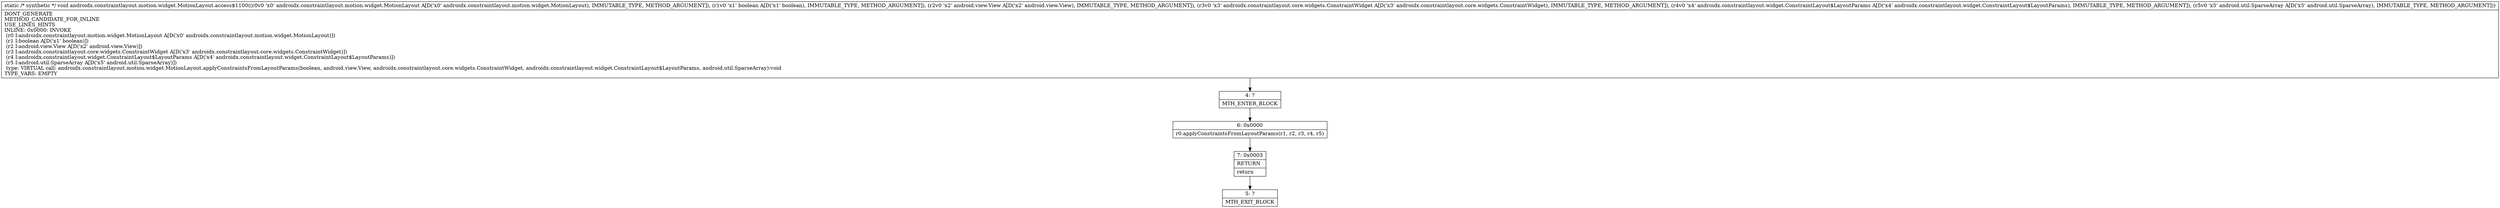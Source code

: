 digraph "CFG forandroidx.constraintlayout.motion.widget.MotionLayout.access$1100(Landroidx\/constraintlayout\/motion\/widget\/MotionLayout;ZLandroid\/view\/View;Landroidx\/constraintlayout\/core\/widgets\/ConstraintWidget;Landroidx\/constraintlayout\/widget\/ConstraintLayout$LayoutParams;Landroid\/util\/SparseArray;)V" {
Node_4 [shape=record,label="{4\:\ ?|MTH_ENTER_BLOCK\l}"];
Node_6 [shape=record,label="{6\:\ 0x0000|r0.applyConstraintsFromLayoutParams(r1, r2, r3, r4, r5)\l}"];
Node_7 [shape=record,label="{7\:\ 0x0003|RETURN\l|return\l}"];
Node_5 [shape=record,label="{5\:\ ?|MTH_EXIT_BLOCK\l}"];
MethodNode[shape=record,label="{static \/* synthetic *\/ void androidx.constraintlayout.motion.widget.MotionLayout.access$1100((r0v0 'x0' androidx.constraintlayout.motion.widget.MotionLayout A[D('x0' androidx.constraintlayout.motion.widget.MotionLayout), IMMUTABLE_TYPE, METHOD_ARGUMENT]), (r1v0 'x1' boolean A[D('x1' boolean), IMMUTABLE_TYPE, METHOD_ARGUMENT]), (r2v0 'x2' android.view.View A[D('x2' android.view.View), IMMUTABLE_TYPE, METHOD_ARGUMENT]), (r3v0 'x3' androidx.constraintlayout.core.widgets.ConstraintWidget A[D('x3' androidx.constraintlayout.core.widgets.ConstraintWidget), IMMUTABLE_TYPE, METHOD_ARGUMENT]), (r4v0 'x4' androidx.constraintlayout.widget.ConstraintLayout$LayoutParams A[D('x4' androidx.constraintlayout.widget.ConstraintLayout$LayoutParams), IMMUTABLE_TYPE, METHOD_ARGUMENT]), (r5v0 'x5' android.util.SparseArray A[D('x5' android.util.SparseArray), IMMUTABLE_TYPE, METHOD_ARGUMENT]))  | DONT_GENERATE\lMETHOD_CANDIDATE_FOR_INLINE\lUSE_LINES_HINTS\lINLINE: 0x0000: INVOKE  \l  (r0 I:androidx.constraintlayout.motion.widget.MotionLayout A[D('x0' androidx.constraintlayout.motion.widget.MotionLayout)])\l  (r1 I:boolean A[D('x1' boolean)])\l  (r2 I:android.view.View A[D('x2' android.view.View)])\l  (r3 I:androidx.constraintlayout.core.widgets.ConstraintWidget A[D('x3' androidx.constraintlayout.core.widgets.ConstraintWidget)])\l  (r4 I:androidx.constraintlayout.widget.ConstraintLayout$LayoutParams A[D('x4' androidx.constraintlayout.widget.ConstraintLayout$LayoutParams)])\l  (r5 I:android.util.SparseArray A[D('x5' android.util.SparseArray)])\l type: VIRTUAL call: androidx.constraintlayout.motion.widget.MotionLayout.applyConstraintsFromLayoutParams(boolean, android.view.View, androidx.constraintlayout.core.widgets.ConstraintWidget, androidx.constraintlayout.widget.ConstraintLayout$LayoutParams, android.util.SparseArray):void\lTYPE_VARS: EMPTY\l}"];
MethodNode -> Node_4;Node_4 -> Node_6;
Node_6 -> Node_7;
Node_7 -> Node_5;
}

